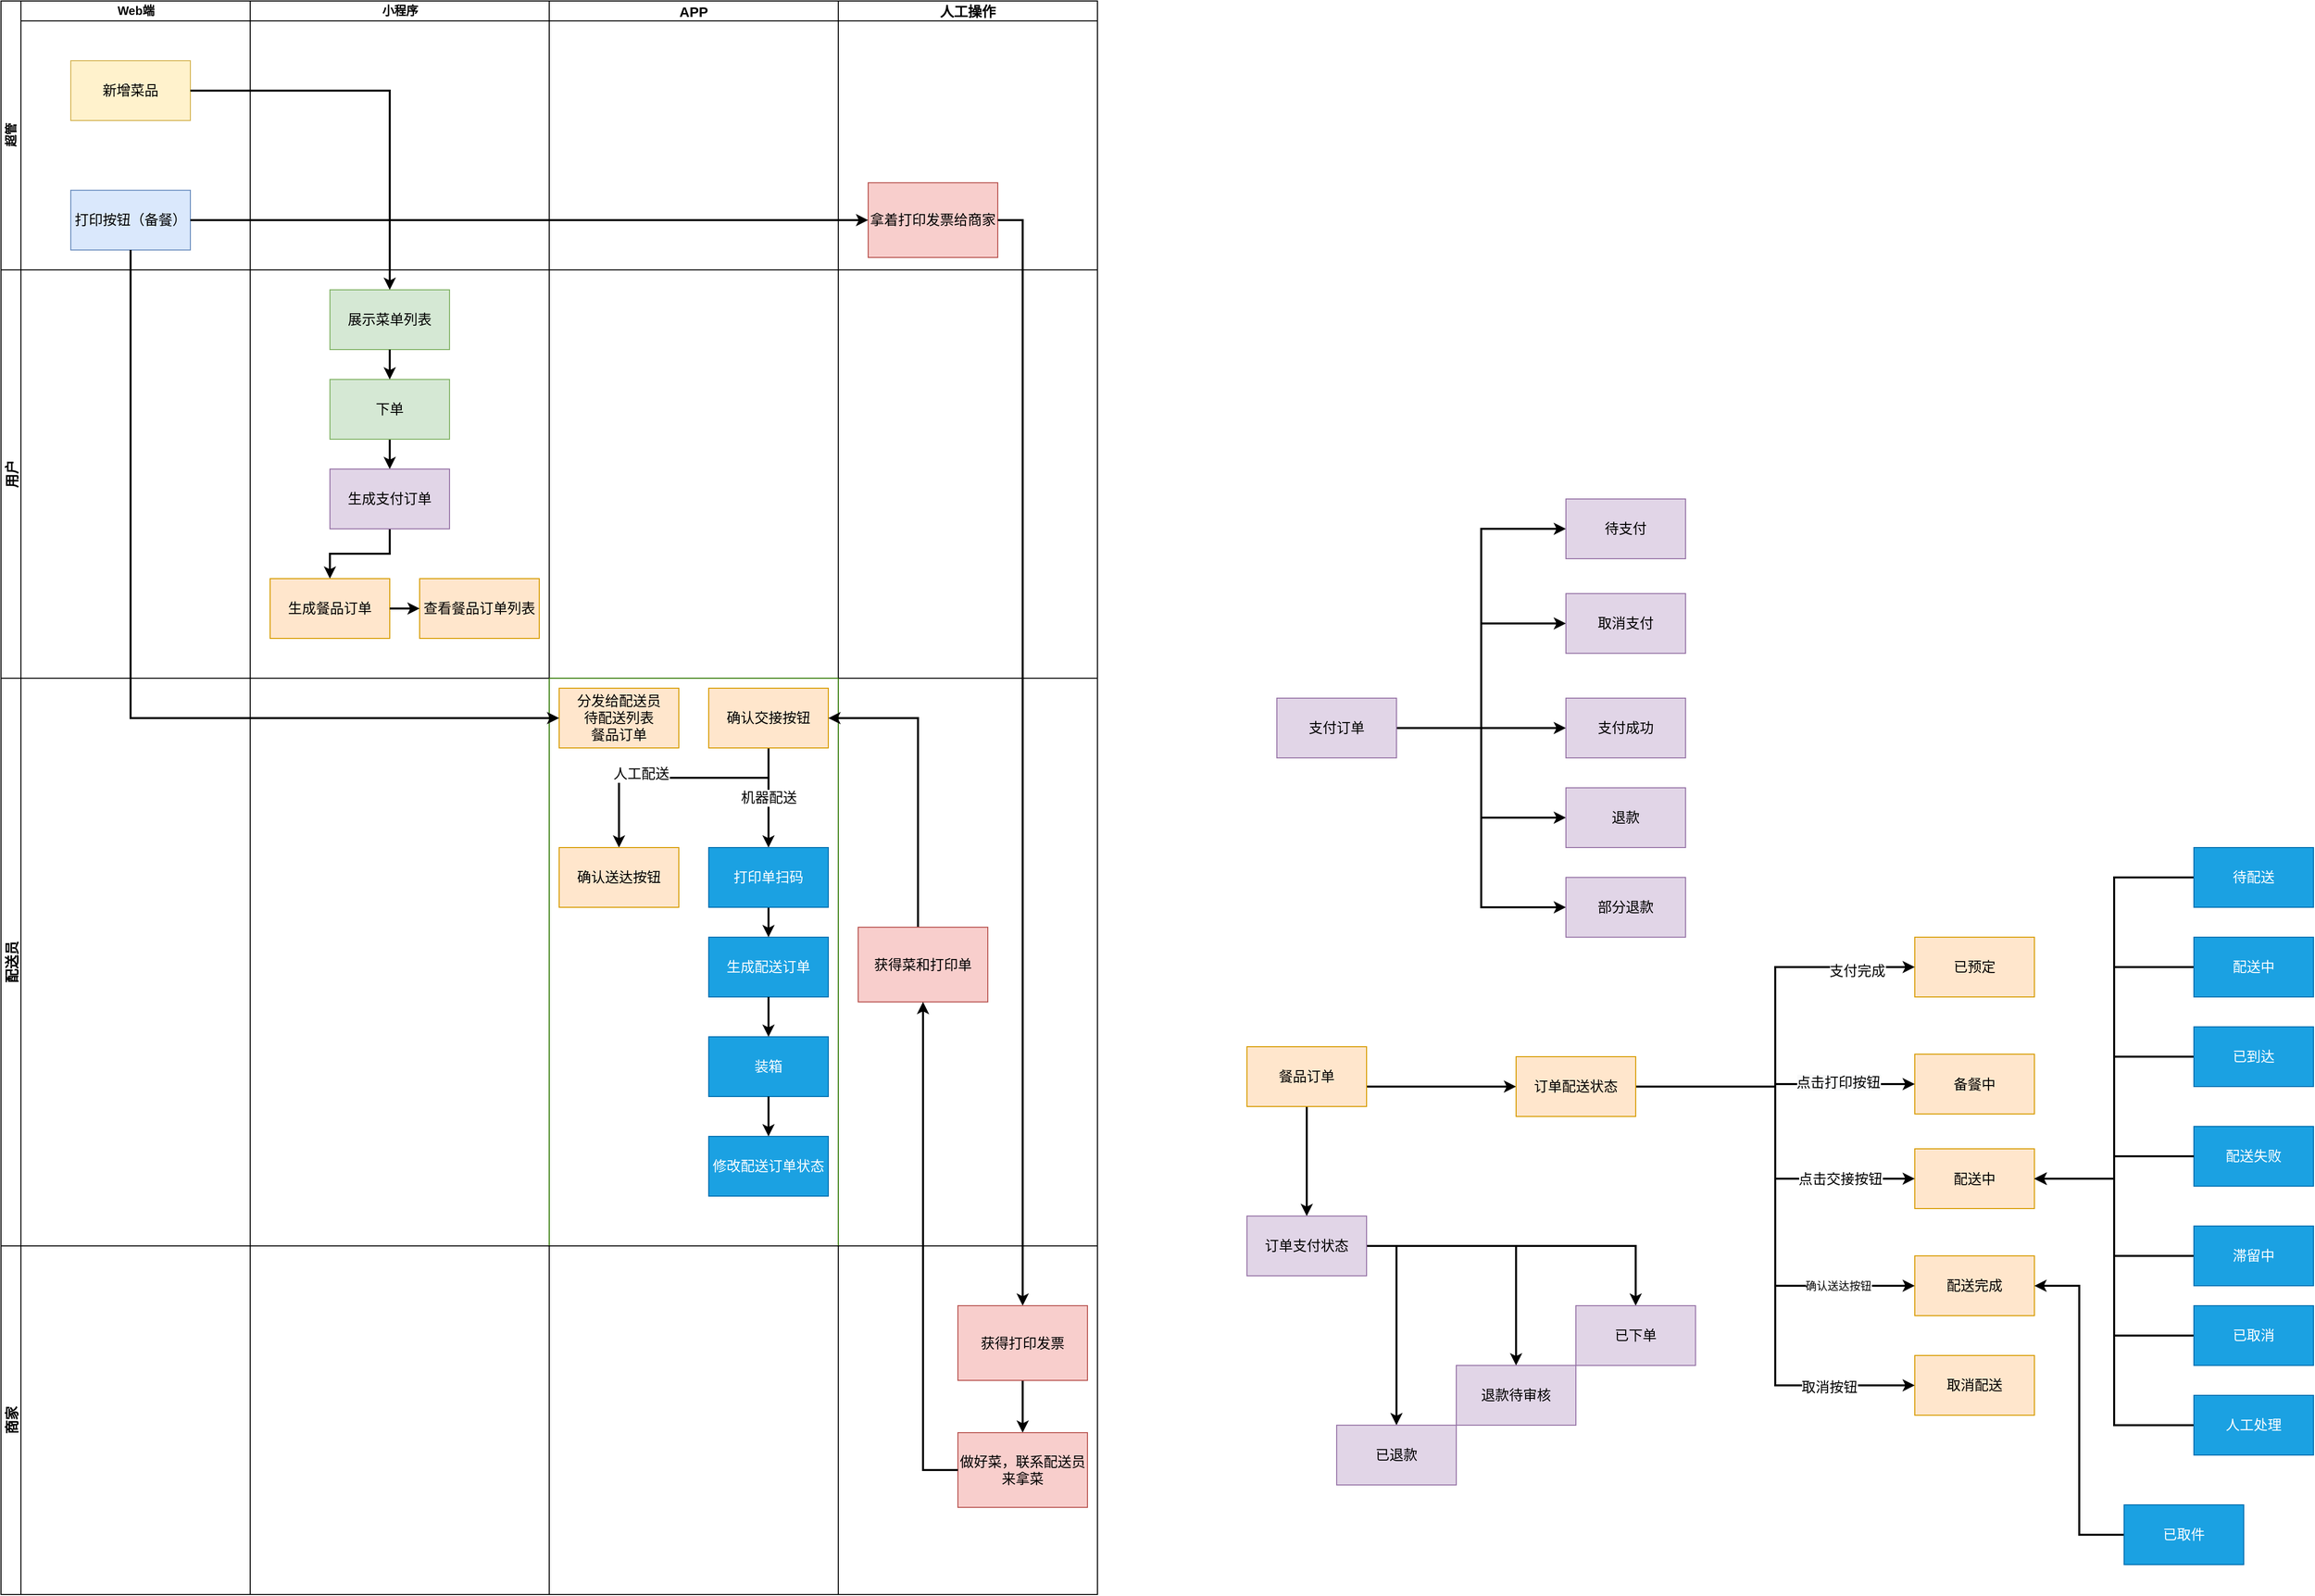 <mxfile version="14.2.4" type="embed">
    <diagram id="gppERso52RGslye9AOLI" name="Page-1">
        <mxGraphModel dx="1766" dy="1095" grid="1" gridSize="10" guides="1" tooltips="1" connect="1" arrows="1" fold="1" page="1" pageScale="1" pageWidth="827" pageHeight="1169" math="0" shadow="0">
            <root>
                <mxCell id="0"/>
                <mxCell id="1" parent="0"/>
                <mxCell id="jMoSiObb8mRRqo30u7tf-1" value="超管" style="swimlane;html=1;childLayout=stackLayout;resizeParent=1;resizeParentMax=0;startSize=20;horizontal=0;horizontalStack=1;" parent="1" vertex="1">
                    <mxGeometry x="110" y="100" width="550" height="270" as="geometry"/>
                </mxCell>
                <mxCell id="jMoSiObb8mRRqo30u7tf-2" value="Web端" style="swimlane;html=1;startSize=20;" parent="jMoSiObb8mRRqo30u7tf-1" vertex="1">
                    <mxGeometry x="20" width="230" height="270" as="geometry"/>
                </mxCell>
                <mxCell id="jMoSiObb8mRRqo30u7tf-7" value="新增菜品" style="rounded=0;whiteSpace=wrap;html=1;fontSize=14;fillColor=#fff2cc;strokeColor=#d6b656;" parent="jMoSiObb8mRRqo30u7tf-2" vertex="1">
                    <mxGeometry x="50" y="60" width="120" height="60" as="geometry"/>
                </mxCell>
                <mxCell id="jMoSiObb8mRRqo30u7tf-30" value="打印按钮（备餐）" style="rounded=0;whiteSpace=wrap;html=1;fontSize=14;fillColor=#dae8fc;strokeColor=#6c8ebf;" parent="jMoSiObb8mRRqo30u7tf-2" vertex="1">
                    <mxGeometry x="50" y="190" width="120" height="60" as="geometry"/>
                </mxCell>
                <mxCell id="jMoSiObb8mRRqo30u7tf-3" value="小程序" style="swimlane;html=1;startSize=20;" parent="jMoSiObb8mRRqo30u7tf-1" vertex="1">
                    <mxGeometry x="250" width="300" height="270" as="geometry"/>
                </mxCell>
                <mxCell id="jMoSiObb8mRRqo30u7tf-9" value="APP" style="swimlane;startSize=20;fontSize=14;" parent="1" vertex="1">
                    <mxGeometry x="660" y="100" width="290" height="270" as="geometry"/>
                </mxCell>
                <mxCell id="jMoSiObb8mRRqo30u7tf-11" value="人工操作" style="swimlane;startSize=20;fontSize=14;" parent="1" vertex="1">
                    <mxGeometry x="950" y="100" width="260" height="270" as="geometry"/>
                </mxCell>
                <mxCell id="jMoSiObb8mRRqo30u7tf-52" value="拿着打印发票给商家" style="rounded=0;whiteSpace=wrap;html=1;fontSize=14;fillColor=#f8cecc;strokeColor=#b85450;" parent="jMoSiObb8mRRqo30u7tf-11" vertex="1">
                    <mxGeometry x="30" y="182.5" width="130" height="75" as="geometry"/>
                </mxCell>
                <mxCell id="jMoSiObb8mRRqo30u7tf-14" value="用户" style="swimlane;startSize=20;horizontal=0;fontSize=14;" parent="1" vertex="1">
                    <mxGeometry x="110" y="370" width="1100" height="410" as="geometry"/>
                </mxCell>
                <mxCell id="jMoSiObb8mRRqo30u7tf-16" value="" style="swimlane;startSize=0;fontSize=14;" parent="jMoSiObb8mRRqo30u7tf-14" vertex="1">
                    <mxGeometry x="250" width="300" height="410" as="geometry"/>
                </mxCell>
                <mxCell id="jMoSiObb8mRRqo30u7tf-72" style="edgeStyle=orthogonalEdgeStyle;rounded=0;orthogonalLoop=1;jettySize=auto;html=1;strokeWidth=2;fontSize=14;" parent="jMoSiObb8mRRqo30u7tf-16" source="jMoSiObb8mRRqo30u7tf-18" target="jMoSiObb8mRRqo30u7tf-71" edge="1">
                    <mxGeometry relative="1" as="geometry"/>
                </mxCell>
                <mxCell id="jMoSiObb8mRRqo30u7tf-18" value="下单" style="rounded=0;whiteSpace=wrap;html=1;fontSize=14;fillColor=#d5e8d4;strokeColor=#82b366;" parent="jMoSiObb8mRRqo30u7tf-16" vertex="1">
                    <mxGeometry x="80" y="110" width="120" height="60" as="geometry"/>
                </mxCell>
                <mxCell id="jMoSiObb8mRRqo30u7tf-42" style="edgeStyle=orthogonalEdgeStyle;rounded=0;orthogonalLoop=1;jettySize=auto;html=1;entryX=0.5;entryY=0;entryDx=0;entryDy=0;strokeWidth=2;fontSize=14;exitX=0.5;exitY=1;exitDx=0;exitDy=0;" parent="jMoSiObb8mRRqo30u7tf-16" source="jMoSiObb8mRRqo30u7tf-71" target="jMoSiObb8mRRqo30u7tf-41" edge="1">
                    <mxGeometry relative="1" as="geometry">
                        <mxPoint x="140" y="310" as="sourcePoint"/>
                    </mxGeometry>
                </mxCell>
                <mxCell id="jMoSiObb8mRRqo30u7tf-12" value="展示菜单列表" style="rounded=0;whiteSpace=wrap;html=1;fontSize=14;fillColor=#d5e8d4;strokeColor=#82b366;" parent="jMoSiObb8mRRqo30u7tf-16" vertex="1">
                    <mxGeometry x="80" y="20" width="120" height="60" as="geometry"/>
                </mxCell>
                <mxCell id="jMoSiObb8mRRqo30u7tf-19" style="edgeStyle=orthogonalEdgeStyle;rounded=0;orthogonalLoop=1;jettySize=auto;html=1;strokeWidth=2;fontSize=14;" parent="jMoSiObb8mRRqo30u7tf-16" source="jMoSiObb8mRRqo30u7tf-12" target="jMoSiObb8mRRqo30u7tf-18" edge="1">
                    <mxGeometry relative="1" as="geometry"/>
                </mxCell>
                <mxCell id="jMoSiObb8mRRqo30u7tf-41" value="生成餐品订单" style="rounded=0;whiteSpace=wrap;html=1;fontSize=14;fillColor=#ffe6cc;strokeColor=#d79b00;" parent="jMoSiObb8mRRqo30u7tf-16" vertex="1">
                    <mxGeometry x="20" y="310" width="120" height="60" as="geometry"/>
                </mxCell>
                <mxCell id="jMoSiObb8mRRqo30u7tf-71" value="生成支付订单" style="rounded=0;whiteSpace=wrap;html=1;fontSize=14;fillColor=#e1d5e7;strokeColor=#9673a6;" parent="jMoSiObb8mRRqo30u7tf-16" vertex="1">
                    <mxGeometry x="80" y="200" width="120" height="60" as="geometry"/>
                </mxCell>
                <mxCell id="jMoSiObb8mRRqo30u7tf-113" value="查看餐品订单列表" style="rounded=0;whiteSpace=wrap;html=1;fontSize=14;fillColor=#ffe6cc;strokeColor=#d79b00;" parent="jMoSiObb8mRRqo30u7tf-16" vertex="1">
                    <mxGeometry x="170" y="310" width="120" height="60" as="geometry"/>
                </mxCell>
                <mxCell id="jMoSiObb8mRRqo30u7tf-114" value="" style="edgeStyle=orthogonalEdgeStyle;rounded=0;orthogonalLoop=1;jettySize=auto;html=1;strokeWidth=2;fontSize=14;" parent="jMoSiObb8mRRqo30u7tf-16" source="jMoSiObb8mRRqo30u7tf-41" target="jMoSiObb8mRRqo30u7tf-113" edge="1">
                    <mxGeometry relative="1" as="geometry"/>
                </mxCell>
                <mxCell id="jMoSiObb8mRRqo30u7tf-24" value="" style="swimlane;startSize=0;fontSize=14;" parent="jMoSiObb8mRRqo30u7tf-14" vertex="1">
                    <mxGeometry x="550" width="290" height="410" as="geometry"/>
                </mxCell>
                <mxCell id="jMoSiObb8mRRqo30u7tf-17" style="edgeStyle=orthogonalEdgeStyle;rounded=0;orthogonalLoop=1;jettySize=auto;html=1;fontSize=14;strokeWidth=2;" parent="1" source="jMoSiObb8mRRqo30u7tf-7" target="jMoSiObb8mRRqo30u7tf-12" edge="1">
                    <mxGeometry relative="1" as="geometry"/>
                </mxCell>
                <mxCell id="jMoSiObb8mRRqo30u7tf-31" value="配送员" style="swimlane;startSize=20;horizontal=0;fontSize=14;" parent="1" vertex="1">
                    <mxGeometry x="110" y="780" width="1100" height="570" as="geometry"/>
                </mxCell>
                <mxCell id="jMoSiObb8mRRqo30u7tf-32" value="" style="swimlane;startSize=0;fontSize=14;" parent="jMoSiObb8mRRqo30u7tf-31" vertex="1">
                    <mxGeometry x="250" width="300" height="570" as="geometry"/>
                </mxCell>
                <mxCell id="jMoSiObb8mRRqo30u7tf-36" value="" style="swimlane;startSize=0;fontSize=14;fillColor=#60a917;strokeColor=#2D7600;fontColor=#ffffff;" parent="jMoSiObb8mRRqo30u7tf-31" vertex="1">
                    <mxGeometry x="550" width="290" height="570" as="geometry"/>
                </mxCell>
                <mxCell id="jMoSiObb8mRRqo30u7tf-93" style="edgeStyle=orthogonalEdgeStyle;rounded=0;orthogonalLoop=1;jettySize=auto;html=1;entryX=0.5;entryY=0;entryDx=0;entryDy=0;strokeWidth=2;fontSize=14;exitX=0.5;exitY=1;exitDx=0;exitDy=0;" parent="jMoSiObb8mRRqo30u7tf-36" source="jMoSiObb8mRRqo30u7tf-37" target="jMoSiObb8mRRqo30u7tf-69" edge="1">
                    <mxGeometry relative="1" as="geometry">
                        <Array as="points">
                            <mxPoint x="220" y="100"/>
                            <mxPoint x="70" y="100"/>
                        </Array>
                    </mxGeometry>
                </mxCell>
                <mxCell id="jMoSiObb8mRRqo30u7tf-106" value="人工配送" style="edgeLabel;html=1;align=center;verticalAlign=middle;resizable=0;points=[];fontSize=14;" parent="jMoSiObb8mRRqo30u7tf-93" vertex="1" connectable="0">
                    <mxGeometry x="0.264" y="-4" relative="1" as="geometry">
                        <mxPoint as="offset"/>
                    </mxGeometry>
                </mxCell>
                <mxCell id="jMoSiObb8mRRqo30u7tf-94" value="机器配送" style="edgeStyle=orthogonalEdgeStyle;rounded=0;orthogonalLoop=1;jettySize=auto;html=1;entryX=0.5;entryY=0;entryDx=0;entryDy=0;strokeWidth=2;fontSize=14;" parent="jMoSiObb8mRRqo30u7tf-36" source="jMoSiObb8mRRqo30u7tf-37" target="jMoSiObb8mRRqo30u7tf-67" edge="1">
                    <mxGeometry relative="1" as="geometry"/>
                </mxCell>
                <mxCell id="jMoSiObb8mRRqo30u7tf-37" value="确认交接按钮" style="rounded=0;whiteSpace=wrap;html=1;fontSize=14;fillColor=#ffe6cc;strokeColor=#d79b00;" parent="jMoSiObb8mRRqo30u7tf-36" vertex="1">
                    <mxGeometry x="160" y="10" width="120" height="60" as="geometry"/>
                </mxCell>
                <mxCell id="jMoSiObb8mRRqo30u7tf-44" value="生成配送订单" style="rounded=0;whiteSpace=wrap;html=1;fontSize=14;fillColor=#1ba1e2;strokeColor=#006EAF;fontColor=#ffffff;" parent="jMoSiObb8mRRqo30u7tf-36" vertex="1">
                    <mxGeometry x="160" y="260" width="120" height="60" as="geometry"/>
                </mxCell>
                <mxCell id="jMoSiObb8mRRqo30u7tf-61" value="装箱" style="rounded=0;whiteSpace=wrap;html=1;fontSize=14;fillColor=#1ba1e2;strokeColor=#006EAF;fontColor=#ffffff;" parent="jMoSiObb8mRRqo30u7tf-36" vertex="1">
                    <mxGeometry x="160" y="360" width="120" height="60" as="geometry"/>
                </mxCell>
                <mxCell id="jMoSiObb8mRRqo30u7tf-62" value="" style="edgeStyle=orthogonalEdgeStyle;rounded=0;orthogonalLoop=1;jettySize=auto;html=1;strokeWidth=2;fontSize=14;" parent="jMoSiObb8mRRqo30u7tf-36" source="jMoSiObb8mRRqo30u7tf-44" target="jMoSiObb8mRRqo30u7tf-61" edge="1">
                    <mxGeometry relative="1" as="geometry"/>
                </mxCell>
                <mxCell id="jMoSiObb8mRRqo30u7tf-65" value="修改配送订单状态" style="rounded=0;whiteSpace=wrap;html=1;fontSize=14;fillColor=#1ba1e2;strokeColor=#006EAF;fontColor=#ffffff;" parent="jMoSiObb8mRRqo30u7tf-36" vertex="1">
                    <mxGeometry x="160" y="460" width="120" height="60" as="geometry"/>
                </mxCell>
                <mxCell id="jMoSiObb8mRRqo30u7tf-66" value="" style="edgeStyle=orthogonalEdgeStyle;rounded=0;orthogonalLoop=1;jettySize=auto;html=1;strokeWidth=2;fontSize=14;" parent="jMoSiObb8mRRqo30u7tf-36" source="jMoSiObb8mRRqo30u7tf-61" target="jMoSiObb8mRRqo30u7tf-65" edge="1">
                    <mxGeometry relative="1" as="geometry"/>
                </mxCell>
                <mxCell id="jMoSiObb8mRRqo30u7tf-68" style="edgeStyle=orthogonalEdgeStyle;rounded=0;orthogonalLoop=1;jettySize=auto;html=1;entryX=0.5;entryY=0;entryDx=0;entryDy=0;strokeWidth=2;fontSize=14;" parent="jMoSiObb8mRRqo30u7tf-36" source="jMoSiObb8mRRqo30u7tf-67" target="jMoSiObb8mRRqo30u7tf-44" edge="1">
                    <mxGeometry relative="1" as="geometry"/>
                </mxCell>
                <mxCell id="jMoSiObb8mRRqo30u7tf-67" value="打印单扫码" style="rounded=0;whiteSpace=wrap;html=1;fontSize=14;fillColor=#1ba1e2;strokeColor=#006EAF;fontColor=#ffffff;" parent="jMoSiObb8mRRqo30u7tf-36" vertex="1">
                    <mxGeometry x="160" y="170" width="120" height="60" as="geometry"/>
                </mxCell>
                <mxCell id="jMoSiObb8mRRqo30u7tf-69" value="确认送达按钮" style="rounded=0;whiteSpace=wrap;html=1;fontSize=14;fillColor=#ffe6cc;strokeColor=#d79b00;" parent="jMoSiObb8mRRqo30u7tf-36" vertex="1">
                    <mxGeometry x="10" y="170" width="120" height="60" as="geometry"/>
                </mxCell>
                <mxCell id="jMoSiObb8mRRqo30u7tf-88" value="分发给配送员&lt;br&gt;待配送列表&lt;br&gt;餐品订单" style="rounded=0;whiteSpace=wrap;html=1;fontSize=14;fillColor=#ffe6cc;strokeColor=#d79b00;" parent="jMoSiObb8mRRqo30u7tf-36" vertex="1">
                    <mxGeometry x="10" y="10" width="120" height="60" as="geometry"/>
                </mxCell>
                <mxCell id="jMoSiObb8mRRqo30u7tf-96" style="edgeStyle=orthogonalEdgeStyle;rounded=0;orthogonalLoop=1;jettySize=auto;html=1;entryX=1;entryY=0.5;entryDx=0;entryDy=0;strokeWidth=2;fontSize=14;exitX=0.5;exitY=0;exitDx=0;exitDy=0;" parent="jMoSiObb8mRRqo30u7tf-31" source="jMoSiObb8mRRqo30u7tf-58" target="jMoSiObb8mRRqo30u7tf-37" edge="1">
                    <mxGeometry relative="1" as="geometry">
                        <Array as="points">
                            <mxPoint x="925" y="288"/>
                            <mxPoint x="920" y="288"/>
                            <mxPoint x="920" y="40"/>
                        </Array>
                    </mxGeometry>
                </mxCell>
                <mxCell id="jMoSiObb8mRRqo30u7tf-58" value="获得菜和打印单" style="rounded=0;whiteSpace=wrap;html=1;fontSize=14;fillColor=#f8cecc;strokeColor=#b85450;" parent="jMoSiObb8mRRqo30u7tf-31" vertex="1">
                    <mxGeometry x="860" y="250" width="130" height="75" as="geometry"/>
                </mxCell>
                <mxCell id="jMoSiObb8mRRqo30u7tf-53" style="edgeStyle=orthogonalEdgeStyle;rounded=0;orthogonalLoop=1;jettySize=auto;html=1;entryX=0;entryY=0.5;entryDx=0;entryDy=0;strokeWidth=2;fontSize=14;" parent="1" source="jMoSiObb8mRRqo30u7tf-30" target="jMoSiObb8mRRqo30u7tf-52" edge="1">
                    <mxGeometry relative="1" as="geometry"/>
                </mxCell>
                <mxCell id="jMoSiObb8mRRqo30u7tf-56" style="edgeStyle=orthogonalEdgeStyle;rounded=0;orthogonalLoop=1;jettySize=auto;html=1;strokeWidth=2;fontSize=14;exitX=1;exitY=0.5;exitDx=0;exitDy=0;" parent="1" source="jMoSiObb8mRRqo30u7tf-52" target="jMoSiObb8mRRqo30u7tf-55" edge="1">
                    <mxGeometry relative="1" as="geometry"/>
                </mxCell>
                <mxCell id="jMoSiObb8mRRqo30u7tf-90" style="edgeStyle=orthogonalEdgeStyle;rounded=0;orthogonalLoop=1;jettySize=auto;html=1;strokeWidth=2;fontSize=14;entryX=0;entryY=0.5;entryDx=0;entryDy=0;" parent="1" source="jMoSiObb8mRRqo30u7tf-30" target="jMoSiObb8mRRqo30u7tf-88" edge="1">
                    <mxGeometry relative="1" as="geometry">
                        <mxPoint x="680" y="830" as="targetPoint"/>
                        <Array as="points">
                            <mxPoint x="240" y="820"/>
                        </Array>
                    </mxGeometry>
                </mxCell>
                <mxCell id="jMoSiObb8mRRqo30u7tf-46" value="商家" style="swimlane;startSize=20;horizontal=0;fontSize=14;" parent="1" vertex="1">
                    <mxGeometry x="110" y="1350" width="1100" height="350" as="geometry"/>
                </mxCell>
                <mxCell id="jMoSiObb8mRRqo30u7tf-47" value="" style="swimlane;startSize=0;fontSize=14;" parent="jMoSiObb8mRRqo30u7tf-46" vertex="1">
                    <mxGeometry x="250" width="300" height="350" as="geometry"/>
                </mxCell>
                <mxCell id="jMoSiObb8mRRqo30u7tf-51" value="" style="swimlane;startSize=0;fontSize=14;" parent="jMoSiObb8mRRqo30u7tf-46" vertex="1">
                    <mxGeometry x="550" width="290" height="350" as="geometry"/>
                </mxCell>
                <mxCell id="jMoSiObb8mRRqo30u7tf-60" style="edgeStyle=orthogonalEdgeStyle;rounded=0;orthogonalLoop=1;jettySize=auto;html=1;entryX=0.5;entryY=0;entryDx=0;entryDy=0;strokeWidth=2;fontSize=14;" parent="jMoSiObb8mRRqo30u7tf-46" source="jMoSiObb8mRRqo30u7tf-55" target="jMoSiObb8mRRqo30u7tf-57" edge="1">
                    <mxGeometry relative="1" as="geometry"/>
                </mxCell>
                <mxCell id="jMoSiObb8mRRqo30u7tf-55" value="获得打印发票" style="rounded=0;whiteSpace=wrap;html=1;fontSize=14;fillColor=#f8cecc;strokeColor=#b85450;" parent="jMoSiObb8mRRqo30u7tf-46" vertex="1">
                    <mxGeometry x="960" y="60" width="130" height="75" as="geometry"/>
                </mxCell>
                <mxCell id="jMoSiObb8mRRqo30u7tf-57" value="做好菜，联系配送员来拿菜" style="rounded=0;whiteSpace=wrap;html=1;fontSize=14;fillColor=#f8cecc;strokeColor=#b85450;" parent="jMoSiObb8mRRqo30u7tf-46" vertex="1">
                    <mxGeometry x="960" y="187.5" width="130" height="75" as="geometry"/>
                </mxCell>
                <mxCell id="jMoSiObb8mRRqo30u7tf-95" style="edgeStyle=orthogonalEdgeStyle;rounded=0;orthogonalLoop=1;jettySize=auto;html=1;entryX=0.5;entryY=1;entryDx=0;entryDy=0;strokeWidth=2;fontSize=14;" parent="1" source="jMoSiObb8mRRqo30u7tf-57" target="jMoSiObb8mRRqo30u7tf-58" edge="1">
                    <mxGeometry relative="1" as="geometry">
                        <Array as="points">
                            <mxPoint x="1035" y="1575"/>
                        </Array>
                    </mxGeometry>
                </mxCell>
                <mxCell id="jMoSiObb8mRRqo30u7tf-121" style="edgeStyle=orthogonalEdgeStyle;rounded=0;orthogonalLoop=1;jettySize=auto;html=1;entryX=0;entryY=0.5;entryDx=0;entryDy=0;strokeWidth=2;fontSize=14;" parent="1" source="jMoSiObb8mRRqo30u7tf-97" target="jMoSiObb8mRRqo30u7tf-100" edge="1">
                    <mxGeometry relative="1" as="geometry"/>
                </mxCell>
                <mxCell id="jMoSiObb8mRRqo30u7tf-137" style="edgeStyle=orthogonalEdgeStyle;rounded=0;orthogonalLoop=1;jettySize=auto;html=1;entryX=0;entryY=0.5;entryDx=0;entryDy=0;strokeWidth=2;fontSize=14;" parent="1" source="jMoSiObb8mRRqo30u7tf-97" target="jMoSiObb8mRRqo30u7tf-101" edge="1">
                    <mxGeometry relative="1" as="geometry"/>
                </mxCell>
                <mxCell id="jMoSiObb8mRRqo30u7tf-138" style="edgeStyle=orthogonalEdgeStyle;rounded=0;orthogonalLoop=1;jettySize=auto;html=1;entryX=0;entryY=0.5;entryDx=0;entryDy=0;strokeWidth=2;fontSize=14;" parent="1" source="jMoSiObb8mRRqo30u7tf-97" target="jMoSiObb8mRRqo30u7tf-102" edge="1">
                    <mxGeometry relative="1" as="geometry"/>
                </mxCell>
                <mxCell id="jMoSiObb8mRRqo30u7tf-139" style="edgeStyle=orthogonalEdgeStyle;rounded=0;orthogonalLoop=1;jettySize=auto;html=1;entryX=0;entryY=0.5;entryDx=0;entryDy=0;strokeWidth=2;fontSize=14;" parent="1" source="jMoSiObb8mRRqo30u7tf-97" target="jMoSiObb8mRRqo30u7tf-108" edge="1">
                    <mxGeometry relative="1" as="geometry"/>
                </mxCell>
                <mxCell id="jMoSiObb8mRRqo30u7tf-140" style="edgeStyle=orthogonalEdgeStyle;rounded=0;orthogonalLoop=1;jettySize=auto;html=1;entryX=0;entryY=0.5;entryDx=0;entryDy=0;strokeWidth=2;fontSize=14;" parent="1" source="jMoSiObb8mRRqo30u7tf-97" target="jMoSiObb8mRRqo30u7tf-109" edge="1">
                    <mxGeometry relative="1" as="geometry"/>
                </mxCell>
                <mxCell id="jMoSiObb8mRRqo30u7tf-97" value="支付订单" style="rounded=0;whiteSpace=wrap;html=1;fontSize=14;fillColor=#e1d5e7;strokeColor=#9673a6;" parent="1" vertex="1">
                    <mxGeometry x="1390" y="800" width="120" height="60" as="geometry"/>
                </mxCell>
                <mxCell id="jMoSiObb8mRRqo30u7tf-120" style="edgeStyle=orthogonalEdgeStyle;rounded=0;orthogonalLoop=1;jettySize=auto;html=1;entryX=0.5;entryY=0;entryDx=0;entryDy=0;strokeWidth=2;fontSize=14;exitX=0.5;exitY=1;exitDx=0;exitDy=0;" parent="1" source="jMoSiObb8mRRqo30u7tf-98" target="jMoSiObb8mRRqo30u7tf-119" edge="1">
                    <mxGeometry relative="1" as="geometry"/>
                </mxCell>
                <mxCell id="jMoSiObb8mRRqo30u7tf-145" style="edgeStyle=orthogonalEdgeStyle;rounded=0;orthogonalLoop=1;jettySize=auto;html=1;entryX=0;entryY=0.5;entryDx=0;entryDy=0;strokeWidth=2;fontSize=14;" parent="1" source="jMoSiObb8mRRqo30u7tf-98" target="jMoSiObb8mRRqo30u7tf-115" edge="1">
                    <mxGeometry relative="1" as="geometry">
                        <Array as="points">
                            <mxPoint x="1630" y="1190"/>
                            <mxPoint x="1630" y="1190"/>
                        </Array>
                    </mxGeometry>
                </mxCell>
                <mxCell id="jMoSiObb8mRRqo30u7tf-98" value="餐品订单" style="rounded=0;whiteSpace=wrap;html=1;fontSize=14;fillColor=#ffe6cc;strokeColor=#d79b00;" parent="1" vertex="1">
                    <mxGeometry x="1360" y="1150" width="120" height="60" as="geometry"/>
                </mxCell>
                <mxCell id="jMoSiObb8mRRqo30u7tf-100" value="待支付" style="rounded=0;whiteSpace=wrap;html=1;fontSize=14;fillColor=#e1d5e7;strokeColor=#9673a6;" parent="1" vertex="1">
                    <mxGeometry x="1680" y="600" width="120" height="60" as="geometry"/>
                </mxCell>
                <mxCell id="jMoSiObb8mRRqo30u7tf-101" value="取消支付" style="rounded=0;whiteSpace=wrap;html=1;fontSize=14;fillColor=#e1d5e7;strokeColor=#9673a6;" parent="1" vertex="1">
                    <mxGeometry x="1680" y="695" width="120" height="60" as="geometry"/>
                </mxCell>
                <mxCell id="jMoSiObb8mRRqo30u7tf-102" value="支付成功" style="rounded=0;whiteSpace=wrap;html=1;fontSize=14;fillColor=#e1d5e7;strokeColor=#9673a6;" parent="1" vertex="1">
                    <mxGeometry x="1680" y="800" width="120" height="60" as="geometry"/>
                </mxCell>
                <mxCell id="jMoSiObb8mRRqo30u7tf-105" value="已预定" style="rounded=0;whiteSpace=wrap;html=1;fontSize=14;fillColor=#ffe6cc;strokeColor=#d79b00;" parent="1" vertex="1">
                    <mxGeometry x="2030" y="1040" width="120" height="60" as="geometry"/>
                </mxCell>
                <mxCell id="jMoSiObb8mRRqo30u7tf-108" value="退款" style="rounded=0;whiteSpace=wrap;html=1;fontSize=14;fillColor=#e1d5e7;strokeColor=#9673a6;" parent="1" vertex="1">
                    <mxGeometry x="1680" y="890" width="120" height="60" as="geometry"/>
                </mxCell>
                <mxCell id="jMoSiObb8mRRqo30u7tf-109" value="部分退款" style="rounded=0;whiteSpace=wrap;html=1;fontSize=14;fillColor=#e1d5e7;strokeColor=#9673a6;" parent="1" vertex="1">
                    <mxGeometry x="1680" y="980" width="120" height="60" as="geometry"/>
                </mxCell>
                <mxCell id="jMoSiObb8mRRqo30u7tf-111" value="&lt;span&gt;配送中&lt;/span&gt;" style="rounded=0;whiteSpace=wrap;html=1;fontSize=14;fillColor=#ffe6cc;strokeColor=#d79b00;" parent="1" vertex="1">
                    <mxGeometry x="2030" y="1252.5" width="120" height="60" as="geometry"/>
                </mxCell>
                <mxCell id="jMoSiObb8mRRqo30u7tf-112" value="&lt;span&gt;备餐中&lt;/span&gt;" style="rounded=0;whiteSpace=wrap;html=1;fontSize=14;fillColor=#ffe6cc;strokeColor=#d79b00;" parent="1" vertex="1">
                    <mxGeometry x="2030" y="1157.5" width="120" height="60" as="geometry"/>
                </mxCell>
                <mxCell id="jMoSiObb8mRRqo30u7tf-123" style="edgeStyle=orthogonalEdgeStyle;rounded=0;orthogonalLoop=1;jettySize=auto;html=1;entryX=0;entryY=0.5;entryDx=0;entryDy=0;strokeWidth=2;fontSize=14;" parent="1" source="jMoSiObb8mRRqo30u7tf-115" target="jMoSiObb8mRRqo30u7tf-111" edge="1">
                    <mxGeometry relative="1" as="geometry"/>
                </mxCell>
                <mxCell id="jMoSiObb8mRRqo30u7tf-132" value="点击交接按钮" style="edgeLabel;html=1;align=center;verticalAlign=middle;resizable=0;points=[];fontSize=14;" parent="jMoSiObb8mRRqo30u7tf-123" vertex="1" connectable="0">
                    <mxGeometry x="0.595" y="1" relative="1" as="geometry">
                        <mxPoint y="1" as="offset"/>
                    </mxGeometry>
                </mxCell>
                <mxCell id="jMoSiObb8mRRqo30u7tf-124" style="edgeStyle=orthogonalEdgeStyle;rounded=0;orthogonalLoop=1;jettySize=auto;html=1;entryX=0;entryY=0.5;entryDx=0;entryDy=0;strokeWidth=2;fontSize=14;" parent="1" source="jMoSiObb8mRRqo30u7tf-115" target="jMoSiObb8mRRqo30u7tf-105" edge="1">
                    <mxGeometry relative="1" as="geometry"/>
                </mxCell>
                <mxCell id="jMoSiObb8mRRqo30u7tf-130" value="支付完成" style="edgeLabel;html=1;align=center;verticalAlign=middle;resizable=0;points=[];fontSize=14;" parent="jMoSiObb8mRRqo30u7tf-124" vertex="1" connectable="0">
                    <mxGeometry x="0.703" y="-4" relative="1" as="geometry">
                        <mxPoint x="1" as="offset"/>
                    </mxGeometry>
                </mxCell>
                <mxCell id="jMoSiObb8mRRqo30u7tf-125" style="edgeStyle=orthogonalEdgeStyle;rounded=0;orthogonalLoop=1;jettySize=auto;html=1;strokeWidth=2;fontSize=14;entryX=0;entryY=0.5;entryDx=0;entryDy=0;" parent="1" source="jMoSiObb8mRRqo30u7tf-115" target="jMoSiObb8mRRqo30u7tf-126" edge="1">
                    <mxGeometry relative="1" as="geometry">
                        <mxPoint x="1880" y="1230" as="targetPoint"/>
                    </mxGeometry>
                </mxCell>
                <mxCell id="dj46l7FMlUuIb69Td_6g-3" value="确认送达按钮" style="edgeLabel;html=1;align=center;verticalAlign=middle;resizable=0;points=[];" parent="jMoSiObb8mRRqo30u7tf-125" vertex="1" connectable="0">
                    <mxGeometry x="0.679" relative="1" as="geometry">
                        <mxPoint as="offset"/>
                    </mxGeometry>
                </mxCell>
                <mxCell id="jMoSiObb8mRRqo30u7tf-135" style="edgeStyle=orthogonalEdgeStyle;rounded=0;orthogonalLoop=1;jettySize=auto;html=1;entryX=0;entryY=0.5;entryDx=0;entryDy=0;strokeWidth=2;fontSize=14;" parent="1" source="jMoSiObb8mRRqo30u7tf-115" target="jMoSiObb8mRRqo30u7tf-112" edge="1">
                    <mxGeometry relative="1" as="geometry"/>
                </mxCell>
                <mxCell id="jMoSiObb8mRRqo30u7tf-153" value="&lt;span style=&quot;background-color: rgb(248 , 249 , 250)&quot;&gt;点击打印按钮&lt;/span&gt;" style="edgeLabel;html=1;align=center;verticalAlign=middle;resizable=0;points=[];fontSize=14;" parent="jMoSiObb8mRRqo30u7tf-135" vertex="1" connectable="0">
                    <mxGeometry x="0.453" y="3" relative="1" as="geometry">
                        <mxPoint y="1" as="offset"/>
                    </mxGeometry>
                </mxCell>
                <mxCell id="jMoSiObb8mRRqo30u7tf-158" style="edgeStyle=orthogonalEdgeStyle;rounded=0;orthogonalLoop=1;jettySize=auto;html=1;entryX=0;entryY=0.5;entryDx=0;entryDy=0;strokeWidth=2;fontSize=14;" parent="1" source="jMoSiObb8mRRqo30u7tf-115" target="jMoSiObb8mRRqo30u7tf-156" edge="1">
                    <mxGeometry relative="1" as="geometry"/>
                </mxCell>
                <mxCell id="jMoSiObb8mRRqo30u7tf-159" value="取消按钮" style="edgeLabel;html=1;align=center;verticalAlign=middle;resizable=0;points=[];fontSize=14;" parent="jMoSiObb8mRRqo30u7tf-158" vertex="1" connectable="0">
                    <mxGeometry x="0.703" y="-2" relative="1" as="geometry">
                        <mxPoint as="offset"/>
                    </mxGeometry>
                </mxCell>
                <mxCell id="jMoSiObb8mRRqo30u7tf-115" value="订单配送状态" style="rounded=0;whiteSpace=wrap;html=1;fontSize=14;fillColor=#ffe6cc;strokeColor=#d79b00;" parent="1" vertex="1">
                    <mxGeometry x="1630" y="1160" width="120" height="60" as="geometry"/>
                </mxCell>
                <mxCell id="jMoSiObb8mRRqo30u7tf-150" value="" style="edgeStyle=orthogonalEdgeStyle;rounded=0;orthogonalLoop=1;jettySize=auto;html=1;strokeWidth=2;fontSize=14;" parent="1" source="jMoSiObb8mRRqo30u7tf-119" target="jMoSiObb8mRRqo30u7tf-149" edge="1">
                    <mxGeometry relative="1" as="geometry"/>
                </mxCell>
                <mxCell id="jMoSiObb8mRRqo30u7tf-152" value="" style="edgeStyle=orthogonalEdgeStyle;rounded=0;orthogonalLoop=1;jettySize=auto;html=1;strokeWidth=2;fontSize=14;" parent="1" source="jMoSiObb8mRRqo30u7tf-119" target="jMoSiObb8mRRqo30u7tf-151" edge="1">
                    <mxGeometry relative="1" as="geometry"/>
                </mxCell>
                <mxCell id="jMoSiObb8mRRqo30u7tf-154" style="edgeStyle=orthogonalEdgeStyle;rounded=0;orthogonalLoop=1;jettySize=auto;html=1;strokeWidth=2;fontSize=14;entryX=0.5;entryY=0;entryDx=0;entryDy=0;" parent="1" source="jMoSiObb8mRRqo30u7tf-119" target="jMoSiObb8mRRqo30u7tf-155" edge="1">
                    <mxGeometry relative="1" as="geometry">
                        <mxPoint x="1420" y="1480" as="targetPoint"/>
                        <Array as="points">
                            <mxPoint x="1510" y="1350"/>
                        </Array>
                    </mxGeometry>
                </mxCell>
                <mxCell id="jMoSiObb8mRRqo30u7tf-119" value="订单支付状态" style="rounded=0;whiteSpace=wrap;html=1;fontSize=14;fillColor=#e1d5e7;strokeColor=#9673a6;" parent="1" vertex="1">
                    <mxGeometry x="1360" y="1320" width="120" height="60" as="geometry"/>
                </mxCell>
                <mxCell id="jMoSiObb8mRRqo30u7tf-126" value="配送完成" style="rounded=0;whiteSpace=wrap;html=1;fontSize=14;fillColor=#ffe6cc;strokeColor=#d79b00;" parent="1" vertex="1">
                    <mxGeometry x="2030" y="1360" width="120" height="60" as="geometry"/>
                </mxCell>
                <mxCell id="jMoSiObb8mRRqo30u7tf-149" value="已下单" style="rounded=0;whiteSpace=wrap;html=1;fontSize=14;fillColor=#e1d5e7;strokeColor=#9673a6;" parent="1" vertex="1">
                    <mxGeometry x="1690" y="1410" width="120" height="60" as="geometry"/>
                </mxCell>
                <mxCell id="jMoSiObb8mRRqo30u7tf-151" value="退款待审核" style="rounded=0;whiteSpace=wrap;html=1;fontSize=14;fillColor=#e1d5e7;strokeColor=#9673a6;" parent="1" vertex="1">
                    <mxGeometry x="1570" y="1470" width="120" height="60" as="geometry"/>
                </mxCell>
                <mxCell id="jMoSiObb8mRRqo30u7tf-155" value="已退款" style="rounded=0;whiteSpace=wrap;html=1;fontSize=14;fillColor=#e1d5e7;strokeColor=#9673a6;" parent="1" vertex="1">
                    <mxGeometry x="1450" y="1530" width="120" height="60" as="geometry"/>
                </mxCell>
                <mxCell id="jMoSiObb8mRRqo30u7tf-156" value="取消配送" style="rounded=0;whiteSpace=wrap;html=1;fontSize=14;fillColor=#ffe6cc;strokeColor=#d79b00;" parent="1" vertex="1">
                    <mxGeometry x="2030" y="1460" width="120" height="60" as="geometry"/>
                </mxCell>
                <mxCell id="jMoSiObb8mRRqo30u7tf-172" style="edgeStyle=orthogonalEdgeStyle;rounded=0;orthogonalLoop=1;jettySize=auto;html=1;entryX=1;entryY=0.5;entryDx=0;entryDy=0;strokeWidth=2;fontSize=14;" parent="1" source="jMoSiObb8mRRqo30u7tf-160" target="jMoSiObb8mRRqo30u7tf-111" edge="1">
                    <mxGeometry relative="1" as="geometry"/>
                </mxCell>
                <mxCell id="jMoSiObb8mRRqo30u7tf-160" value="待配送" style="rounded=0;whiteSpace=wrap;html=1;fontSize=14;fillColor=#1ba1e2;strokeColor=#006EAF;fontColor=#ffffff;" parent="1" vertex="1">
                    <mxGeometry x="2310" y="950" width="120" height="60" as="geometry"/>
                </mxCell>
                <mxCell id="jMoSiObb8mRRqo30u7tf-170" style="edgeStyle=orthogonalEdgeStyle;rounded=0;orthogonalLoop=1;jettySize=auto;html=1;entryX=1;entryY=0.5;entryDx=0;entryDy=0;strokeWidth=2;fontSize=14;" parent="1" source="jMoSiObb8mRRqo30u7tf-161" target="jMoSiObb8mRRqo30u7tf-111" edge="1">
                    <mxGeometry relative="1" as="geometry"/>
                </mxCell>
                <mxCell id="jMoSiObb8mRRqo30u7tf-161" value="配送中" style="rounded=0;whiteSpace=wrap;html=1;fontSize=14;fillColor=#1ba1e2;strokeColor=#006EAF;fontColor=#ffffff;" parent="1" vertex="1">
                    <mxGeometry x="2310" y="1040" width="120" height="60" as="geometry"/>
                </mxCell>
                <mxCell id="jMoSiObb8mRRqo30u7tf-173" style="edgeStyle=orthogonalEdgeStyle;rounded=0;orthogonalLoop=1;jettySize=auto;html=1;entryX=1;entryY=0.5;entryDx=0;entryDy=0;strokeWidth=2;fontSize=14;" parent="1" source="jMoSiObb8mRRqo30u7tf-162" target="jMoSiObb8mRRqo30u7tf-111" edge="1">
                    <mxGeometry relative="1" as="geometry"/>
                </mxCell>
                <mxCell id="jMoSiObb8mRRqo30u7tf-162" value="已到达" style="rounded=0;whiteSpace=wrap;html=1;fontSize=14;fillColor=#1ba1e2;strokeColor=#006EAF;fontColor=#ffffff;" parent="1" vertex="1">
                    <mxGeometry x="2310" y="1130" width="120" height="60" as="geometry"/>
                </mxCell>
                <mxCell id="jMoSiObb8mRRqo30u7tf-163" value="配送失败" style="rounded=0;whiteSpace=wrap;html=1;fontSize=14;fillColor=#1ba1e2;strokeColor=#006EAF;fontColor=#ffffff;" parent="1" vertex="1">
                    <mxGeometry x="2310" y="1230" width="120" height="60" as="geometry"/>
                </mxCell>
                <mxCell id="jMoSiObb8mRRqo30u7tf-175" style="edgeStyle=orthogonalEdgeStyle;rounded=0;orthogonalLoop=1;jettySize=auto;html=1;entryX=1;entryY=0.5;entryDx=0;entryDy=0;strokeWidth=2;fontSize=14;" parent="1" source="jMoSiObb8mRRqo30u7tf-164" target="jMoSiObb8mRRqo30u7tf-111" edge="1">
                    <mxGeometry relative="1" as="geometry"/>
                </mxCell>
                <mxCell id="jMoSiObb8mRRqo30u7tf-164" value="滞留中" style="rounded=0;whiteSpace=wrap;html=1;fontSize=14;fillColor=#1ba1e2;strokeColor=#006EAF;fontColor=#ffffff;" parent="1" vertex="1">
                    <mxGeometry x="2310" y="1330" width="120" height="60" as="geometry"/>
                </mxCell>
                <mxCell id="jMoSiObb8mRRqo30u7tf-176" style="edgeStyle=orthogonalEdgeStyle;rounded=0;orthogonalLoop=1;jettySize=auto;html=1;entryX=1;entryY=0.5;entryDx=0;entryDy=0;strokeWidth=2;fontSize=14;" parent="1" source="jMoSiObb8mRRqo30u7tf-165" target="jMoSiObb8mRRqo30u7tf-111" edge="1">
                    <mxGeometry relative="1" as="geometry">
                        <Array as="points">
                            <mxPoint x="2230" y="1530"/>
                            <mxPoint x="2230" y="1283"/>
                        </Array>
                    </mxGeometry>
                </mxCell>
                <mxCell id="jMoSiObb8mRRqo30u7tf-165" value="人工处理" style="rounded=0;whiteSpace=wrap;html=1;fontSize=14;fillColor=#1ba1e2;strokeColor=#006EAF;fontColor=#ffffff;" parent="1" vertex="1">
                    <mxGeometry x="2310" y="1500" width="120" height="60" as="geometry"/>
                </mxCell>
                <mxCell id="jMoSiObb8mRRqo30u7tf-178" style="edgeStyle=orthogonalEdgeStyle;rounded=0;orthogonalLoop=1;jettySize=auto;html=1;entryX=1;entryY=0.5;entryDx=0;entryDy=0;strokeWidth=2;fontSize=14;" parent="1" source="jMoSiObb8mRRqo30u7tf-167" target="jMoSiObb8mRRqo30u7tf-126" edge="1">
                    <mxGeometry relative="1" as="geometry"/>
                </mxCell>
                <mxCell id="jMoSiObb8mRRqo30u7tf-167" value="已取件" style="rounded=0;whiteSpace=wrap;html=1;fontSize=14;fillColor=#1ba1e2;strokeColor=#006EAF;fontColor=#ffffff;" parent="1" vertex="1">
                    <mxGeometry x="2240" y="1610" width="120" height="60" as="geometry"/>
                </mxCell>
                <mxCell id="jMoSiObb8mRRqo30u7tf-171" style="edgeStyle=orthogonalEdgeStyle;rounded=0;orthogonalLoop=1;jettySize=auto;html=1;exitX=0.5;exitY=1;exitDx=0;exitDy=0;strokeWidth=2;fontSize=14;" parent="1" source="jMoSiObb8mRRqo30u7tf-160" target="jMoSiObb8mRRqo30u7tf-160" edge="1">
                    <mxGeometry relative="1" as="geometry"/>
                </mxCell>
                <mxCell id="dj46l7FMlUuIb69Td_6g-2" style="edgeStyle=orthogonalEdgeStyle;rounded=0;orthogonalLoop=1;jettySize=auto;html=1;entryX=1;entryY=0.5;entryDx=0;entryDy=0;strokeWidth=2;" parent="1" source="dj46l7FMlUuIb69Td_6g-1" target="jMoSiObb8mRRqo30u7tf-111" edge="1">
                    <mxGeometry relative="1" as="geometry"/>
                </mxCell>
                <mxCell id="dj46l7FMlUuIb69Td_6g-1" value="已取消" style="rounded=0;whiteSpace=wrap;html=1;fontSize=14;fillColor=#1ba1e2;strokeColor=#006EAF;fontColor=#ffffff;" parent="1" vertex="1">
                    <mxGeometry x="2310" y="1410" width="120" height="60" as="geometry"/>
                </mxCell>
                <mxCell id="jMoSiObb8mRRqo30u7tf-174" style="edgeStyle=orthogonalEdgeStyle;rounded=0;orthogonalLoop=1;jettySize=auto;html=1;strokeWidth=2;fontSize=14;" parent="1" source="jMoSiObb8mRRqo30u7tf-163" target="jMoSiObb8mRRqo30u7tf-111" edge="1">
                    <mxGeometry relative="1" as="geometry"/>
                </mxCell>
            </root>
        </mxGraphModel>
    </diagram>
</mxfile>